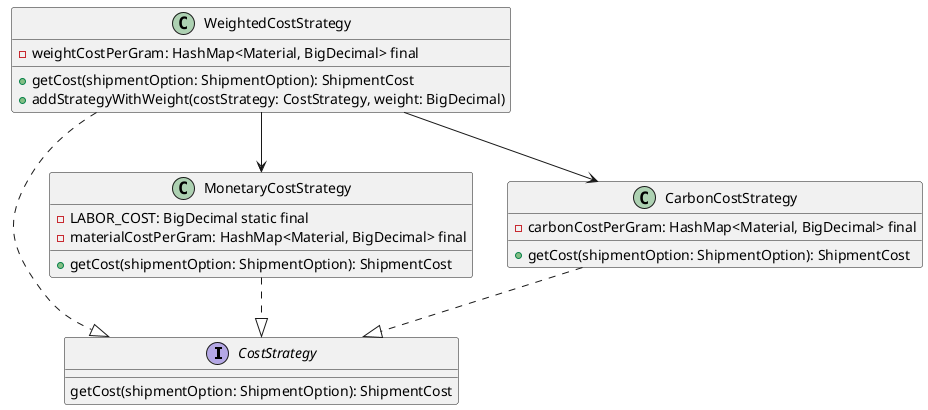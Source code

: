 @startuml
interface CostStrategy {
    getCost(shipmentOption: ShipmentOption): ShipmentCost
}

class MonetaryCostStrategy {
    - LABOR_COST: BigDecimal static final
    - materialCostPerGram: HashMap<Material, BigDecimal> final
    + getCost(shipmentOption: ShipmentOption): ShipmentCost
}

class CarbonCostStrategy {
    - carbonCostPerGram: HashMap<Material, BigDecimal> final
    + getCost(shipmentOption: ShipmentOption): ShipmentCost
}

class WeightedCostStrategy {
    - weightCostPerGram: HashMap<Material, BigDecimal> final
    + getCost(shipmentOption: ShipmentOption): ShipmentCost
    + addStrategyWithWeight(costStrategy: CostStrategy, weight: BigDecimal)
}

MonetaryCostStrategy ..|> CostStrategy
CarbonCostStrategy ..|> CostStrategy
WeightedCostStrategy ..|> CostStrategy
WeightedCostStrategy --> MonetaryCostStrategy
WeightedCostStrategy --> CarbonCostStrategy

@enduml